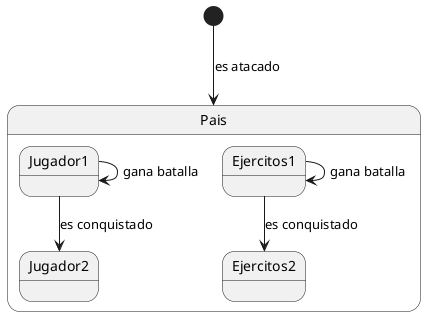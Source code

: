 @startuml

[*] --> Pais: es atacado
state Pais{
state Jugador1{
}


state Ejercitos1{
}

state Ejercitos2{
}

state Jugador2{
}
}
Jugador1 --> Jugador2: es conquistado
Jugador1 --> Jugador1: gana batalla
Ejercitos1 --> Ejercitos1: gana batalla
Ejercitos1 --> Ejercitos2: es conquistado
@enduml